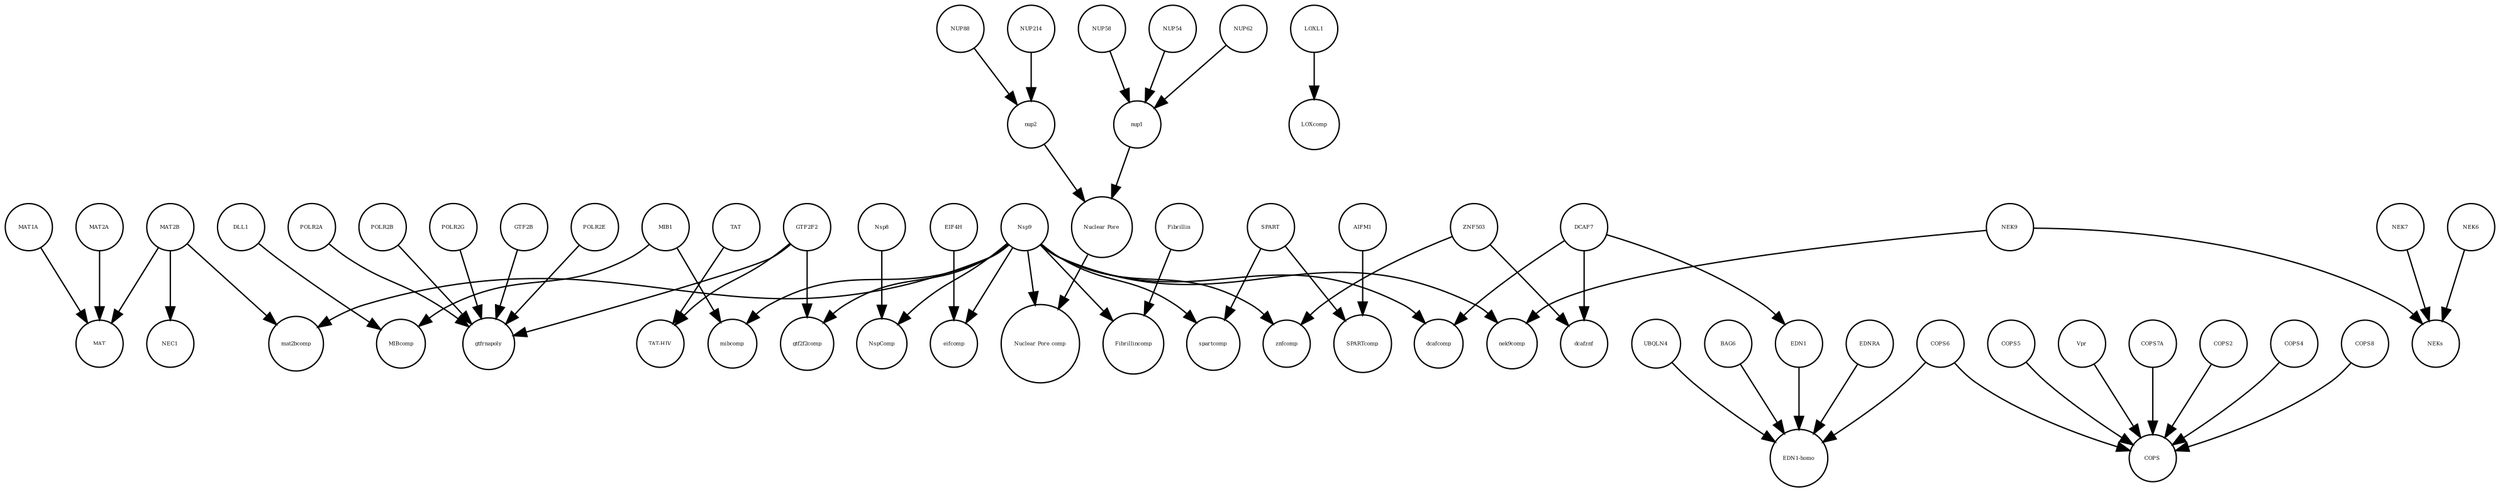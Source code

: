 strict digraph  {
NEC1 [annotation="", bipartite=0, cls=complex, fontsize=4, label=NEC1, shape=circle];
COPS [annotation="", bipartite=0, cls=complex, fontsize=4, label=COPS, shape=circle];
POLR2E [annotation="", bipartite=0, cls=macromolecule, fontsize=4, label=POLR2E, shape=circle];
Nsp9 [annotation="urn_miriam_uniprot_P0DTD1|urn_miriam_ncbiprotein_YP_009725305", bipartite=0, cls=macromolecule, fontsize=4, label=Nsp9, shape=circle];
dcafznf [annotation="", bipartite=0, cls=complex, fontsize=4, label=dcafznf, shape=circle];
NspComp [annotation="", bipartite=0, cls=complex, fontsize=4, label=NspComp, shape=circle];
EDNRA [annotation="", bipartite=0, cls=macromolecule, fontsize=4, label=EDNRA, shape=circle];
Fibrillin [annotation="", bipartite=0, cls=complex, fontsize=4, label=Fibrillin, shape=circle];
COPS5 [annotation="", bipartite=0, cls=macromolecule, fontsize=4, label=COPS5, shape=circle];
MIBcomp [annotation="", bipartite=0, cls=complex, fontsize=4, label=MIBcomp, shape=circle];
NEK7 [annotation="", bipartite=0, cls=macromolecule, fontsize=4, label=NEK7, shape=circle];
EDN1 [annotation=urn_miriam_uniprot_P05305, bipartite=0, cls=macromolecule, fontsize=4, label=EDN1, shape=circle];
MAT1A [annotation="", bipartite=0, cls=macromolecule, fontsize=4, label=MAT1A, shape=circle];
NUP58 [annotation=urn_miriam_uniprot_Q9BVL2, bipartite=0, cls=macromolecule, fontsize=4, label=NUP58, shape=circle];
DCAF7 [annotation="urn_miriam_uniprot_P61962|urn_miriam_pubmed_16887337|urn_miriam_pubmed_16949367", bipartite=0, cls=macromolecule, fontsize=4, label=DCAF7, shape=circle];
MAT2A [annotation="", bipartite=0, cls=macromolecule, fontsize=4, label=MAT2A, shape=circle];
GTF2B [annotation="", bipartite=0, cls=macromolecule, fontsize=4, label=GTF2B, shape=circle];
LOXL1 [annotation="", bipartite=0, cls=macromolecule, fontsize=4, label=LOXL1, shape=circle];
Vpr [annotation="", bipartite=0, cls=macromolecule, fontsize=4, label=Vpr, shape=circle];
SPARTcomp [annotation="", bipartite=0, cls=complex, fontsize=4, label=SPARTcomp, shape=circle];
AIFM1 [annotation="", bipartite=0, cls=macromolecule, fontsize=4, label=AIFM1, shape=circle];
NEK6 [annotation="", bipartite=0, cls=macromolecule, fontsize=4, label=NEK6, shape=circle];
COPS6 [annotation="", bipartite=0, cls=macromolecule, fontsize=4, label=COPS6, shape=circle];
MAT [annotation="", bipartite=0, cls=complex, fontsize=4, label=MAT, shape=circle];
NUP214 [annotation=urn_miriam_uniprot_P35658, bipartite=0, cls=macromolecule, fontsize=4, label=NUP214, shape=circle];
EIF4H [annotation="urn_miriam_uniprot_Q15056|urn_miriam_pubmed_10585411|urn_miriam_pubmed_11418588", bipartite=0, cls=macromolecule, fontsize=4, label=EIF4H, shape=circle];
LOXcomp [annotation="", bipartite=0, cls=complex, fontsize=4, label=LOXcomp, shape=circle];
GTF2F2 [annotation="urn_miriam_uniprot_P13984|urn_miriam_pubmed_10428810", bipartite=0, cls=macromolecule, fontsize=4, label=GTF2F2, shape=circle];
SPART [annotation=urn_miriam_uniprot_Q8N0X7, bipartite=0, cls=macromolecule, fontsize=4, label=SPART, shape=circle];
NUP54 [annotation=urn_miriam_uniprot_Q7Z3B4, bipartite=0, cls=macromolecule, fontsize=4, label=NUP54, shape=circle];
NEKs [annotation="", bipartite=0, cls=complex, fontsize=4, label=NEKs, shape=circle];
NUP62 [annotation=urn_miriam_uniprot_P37198, bipartite=0, cls=macromolecule, fontsize=4, label=NUP62, shape=circle];
TAT [annotation="", bipartite=0, cls=macromolecule, fontsize=4, label=TAT, shape=circle];
UBQLN4 [annotation="", bipartite=0, cls=macromolecule, fontsize=4, label=UBQLN4, shape=circle];
mibcomp [annotation="", bipartite=0, cls=complex, fontsize=4, label=mibcomp, shape=circle];
nup2 [annotation="", bipartite=0, cls=complex, fontsize=4, label=nup2, shape=circle];
gtfrnapoly [annotation="", bipartite=0, cls=complex, fontsize=4, label=gtfrnapoly, shape=circle];
COPS7A [annotation="", bipartite=0, cls=macromolecule, fontsize=4, label=COPS7A, shape=circle];
Nsp8 [annotation="urn_miriam_uniprot_P0DTD1|urn_miriam_ncbiprotein_YP_009725304", bipartite=0, cls=macromolecule, fontsize=4, label=Nsp8, shape=circle];
MIB1 [annotation="urn_miriam_uniprot_Q86YT6|urn_miriam_pubmed_24185901", bipartite=0, cls=macromolecule, fontsize=4, label=MIB1, shape=circle];
gtf2f2comp [annotation="", bipartite=0, cls=complex, fontsize=4, label=gtf2f2comp, shape=circle];
eifcomp [annotation="", bipartite=0, cls=complex, fontsize=4, label=eifcomp, shape=circle];
spartcomp [annotation="", bipartite=0, cls=complex, fontsize=4, label=spartcomp, shape=circle];
"TAT-HIV" [annotation="", bipartite=0, cls=complex, fontsize=4, label="TAT-HIV", shape=circle];
DLL1 [annotation="", bipartite=0, cls=macromolecule, fontsize=4, label=DLL1, shape=circle];
COPS2 [annotation="", bipartite=0, cls=macromolecule, fontsize=4, label=COPS2, shape=circle];
mat2bcomp [annotation="", bipartite=0, cls=complex, fontsize=4, label=mat2bcomp, shape=circle];
NEK9 [annotation=urn_miriam_uniprot_Q8TD19, bipartite=0, cls=macromolecule, fontsize=4, label=NEK9, shape=circle];
MAT2B [annotation="urn_miriam_uniprot_Q9NZL9|urn_miriam_pubmed_10644686|urn_miriam_pubmed_23189196|urn_miriam_pubmed_25075345|urn_miriam_pubmed_23425511", bipartite=0, cls=macromolecule, fontsize=4, label=MAT2B, shape=circle];
"EDN1-homo" [annotation="", bipartite=0, cls=complex, fontsize=4, label="EDN1-homo", shape=circle];
znfcomp [annotation="", bipartite=0, cls=complex, fontsize=4, label=znfcomp, shape=circle];
nek9comp [annotation="", bipartite=0, cls=complex, fontsize=4, label=nek9comp, shape=circle];
POLR2A [annotation=urn_miriam_uniprot_P30876, bipartite=0, cls=macromolecule, fontsize=4, label=POLR2A, shape=circle];
POLR2B [annotation="", bipartite=0, cls=macromolecule, fontsize=4, label=POLR2B, shape=circle];
"Nuclear Pore comp" [annotation="", bipartite=0, cls=complex, fontsize=4, label="Nuclear Pore comp", shape=circle];
COPS4 [annotation="", bipartite=0, cls=macromolecule, fontsize=4, label=COPS4, shape=circle];
POLR2G [annotation="", bipartite=0, cls=macromolecule, fontsize=4, label=POLR2G, shape=circle];
COPS8 [annotation="", bipartite=0, cls=macromolecule, fontsize=4, label=COPS8, shape=circle];
NUP88 [annotation="urn_miriam_uniprot_Q99567|urn_miriam_pubmed_30543681", bipartite=0, cls=macromolecule, fontsize=4, label=NUP88, shape=circle];
nup1 [annotation="", bipartite=0, cls=complex, fontsize=4, label=nup1, shape=circle];
"Nuclear Pore" [annotation="", bipartite=0, cls=complex, fontsize=4, label="Nuclear Pore", shape=circle];
BAG6 [annotation="", bipartite=0, cls=macromolecule, fontsize=4, label=BAG6, shape=circle];
dcafcomp [annotation="", bipartite=0, cls=complex, fontsize=4, label=dcafcomp, shape=circle];
Fibrillincomp [annotation="", bipartite=0, cls=complex, fontsize=4, label=Fibrillincomp, shape=circle];
ZNF503 [annotation=urn_miriam_uniprot_Q96F45, bipartite=0, cls=macromolecule, fontsize=4, label=ZNF503, shape=circle];
POLR2E -> gtfrnapoly  [annotation="", interaction_type=production];
Nsp9 -> eifcomp  [annotation="", interaction_type=production];
Nsp9 -> "Nuclear Pore comp"  [annotation="", interaction_type=production];
Nsp9 -> NspComp  [annotation="", interaction_type=production];
Nsp9 -> dcafcomp  [annotation="", interaction_type=production];
Nsp9 -> znfcomp  [annotation="", interaction_type=production];
Nsp9 -> spartcomp  [annotation="", interaction_type=production];
Nsp9 -> nek9comp  [annotation="", interaction_type=production];
Nsp9 -> mibcomp  [annotation="", interaction_type=production];
Nsp9 -> gtf2f2comp  [annotation="", interaction_type=production];
Nsp9 -> Fibrillincomp  [annotation="", interaction_type=production];
Nsp9 -> mat2bcomp  [annotation="", interaction_type=production];
EDNRA -> "EDN1-homo"  [annotation="", interaction_type=production];
Fibrillin -> Fibrillincomp  [annotation="", interaction_type=production];
COPS5 -> COPS  [annotation="", interaction_type=production];
NEK7 -> NEKs  [annotation="", interaction_type=production];
EDN1 -> "EDN1-homo"  [annotation="", interaction_type=production];
MAT1A -> MAT  [annotation="", interaction_type=production];
NUP58 -> nup1  [annotation="", interaction_type=production];
DCAF7 -> EDN1  [annotation=urn_miriam_pubmed_27880803, interaction_type=catalysis];
DCAF7 -> dcafznf  [annotation="", interaction_type=production];
DCAF7 -> dcafcomp  [annotation="", interaction_type=production];
MAT2A -> MAT  [annotation="", interaction_type=production];
GTF2B -> gtfrnapoly  [annotation="", interaction_type=production];
LOXL1 -> LOXcomp  [annotation="", interaction_type=production];
Vpr -> COPS  [annotation="", interaction_type=production];
AIFM1 -> SPARTcomp  [annotation="", interaction_type=production];
NEK6 -> NEKs  [annotation="", interaction_type=production];
COPS6 -> COPS  [annotation="", interaction_type=production];
COPS6 -> "EDN1-homo"  [annotation="", interaction_type=production];
NUP214 -> nup2  [annotation="", interaction_type=production];
EIF4H -> eifcomp  [annotation="", interaction_type=production];
GTF2F2 -> gtf2f2comp  [annotation="", interaction_type=production];
GTF2F2 -> gtfrnapoly  [annotation="", interaction_type=production];
GTF2F2 -> "TAT-HIV"  [annotation="", interaction_type=production];
SPART -> spartcomp  [annotation="", interaction_type=production];
SPART -> SPARTcomp  [annotation="", interaction_type=production];
NUP54 -> nup1  [annotation="", interaction_type=production];
NUP62 -> nup1  [annotation="", interaction_type=production];
TAT -> "TAT-HIV"  [annotation="", interaction_type=production];
UBQLN4 -> "EDN1-homo"  [annotation="", interaction_type=production];
nup2 -> "Nuclear Pore"  [annotation="", interaction_type=production];
COPS7A -> COPS  [annotation="", interaction_type=production];
Nsp8 -> NspComp  [annotation="", interaction_type=production];
MIB1 -> mibcomp  [annotation="", interaction_type=production];
MIB1 -> MIBcomp  [annotation="", interaction_type=production];
DLL1 -> MIBcomp  [annotation="", interaction_type=production];
COPS2 -> COPS  [annotation="", interaction_type=production];
NEK9 -> NEKs  [annotation="", interaction_type=production];
NEK9 -> nek9comp  [annotation="", interaction_type=production];
MAT2B -> MAT  [annotation="", interaction_type=production];
MAT2B -> NEC1  [annotation="", interaction_type=production];
MAT2B -> mat2bcomp  [annotation="", interaction_type=production];
POLR2A -> gtfrnapoly  [annotation="", interaction_type=production];
POLR2B -> gtfrnapoly  [annotation="", interaction_type=production];
COPS4 -> COPS  [annotation="", interaction_type=production];
POLR2G -> gtfrnapoly  [annotation="", interaction_type=production];
COPS8 -> COPS  [annotation="", interaction_type=production];
NUP88 -> nup2  [annotation="", interaction_type=production];
nup1 -> "Nuclear Pore"  [annotation="", interaction_type=production];
"Nuclear Pore" -> "Nuclear Pore comp"  [annotation="", interaction_type=production];
BAG6 -> "EDN1-homo"  [annotation="", interaction_type=production];
ZNF503 -> znfcomp  [annotation="", interaction_type=production];
ZNF503 -> dcafznf  [annotation="", interaction_type=production];
}
